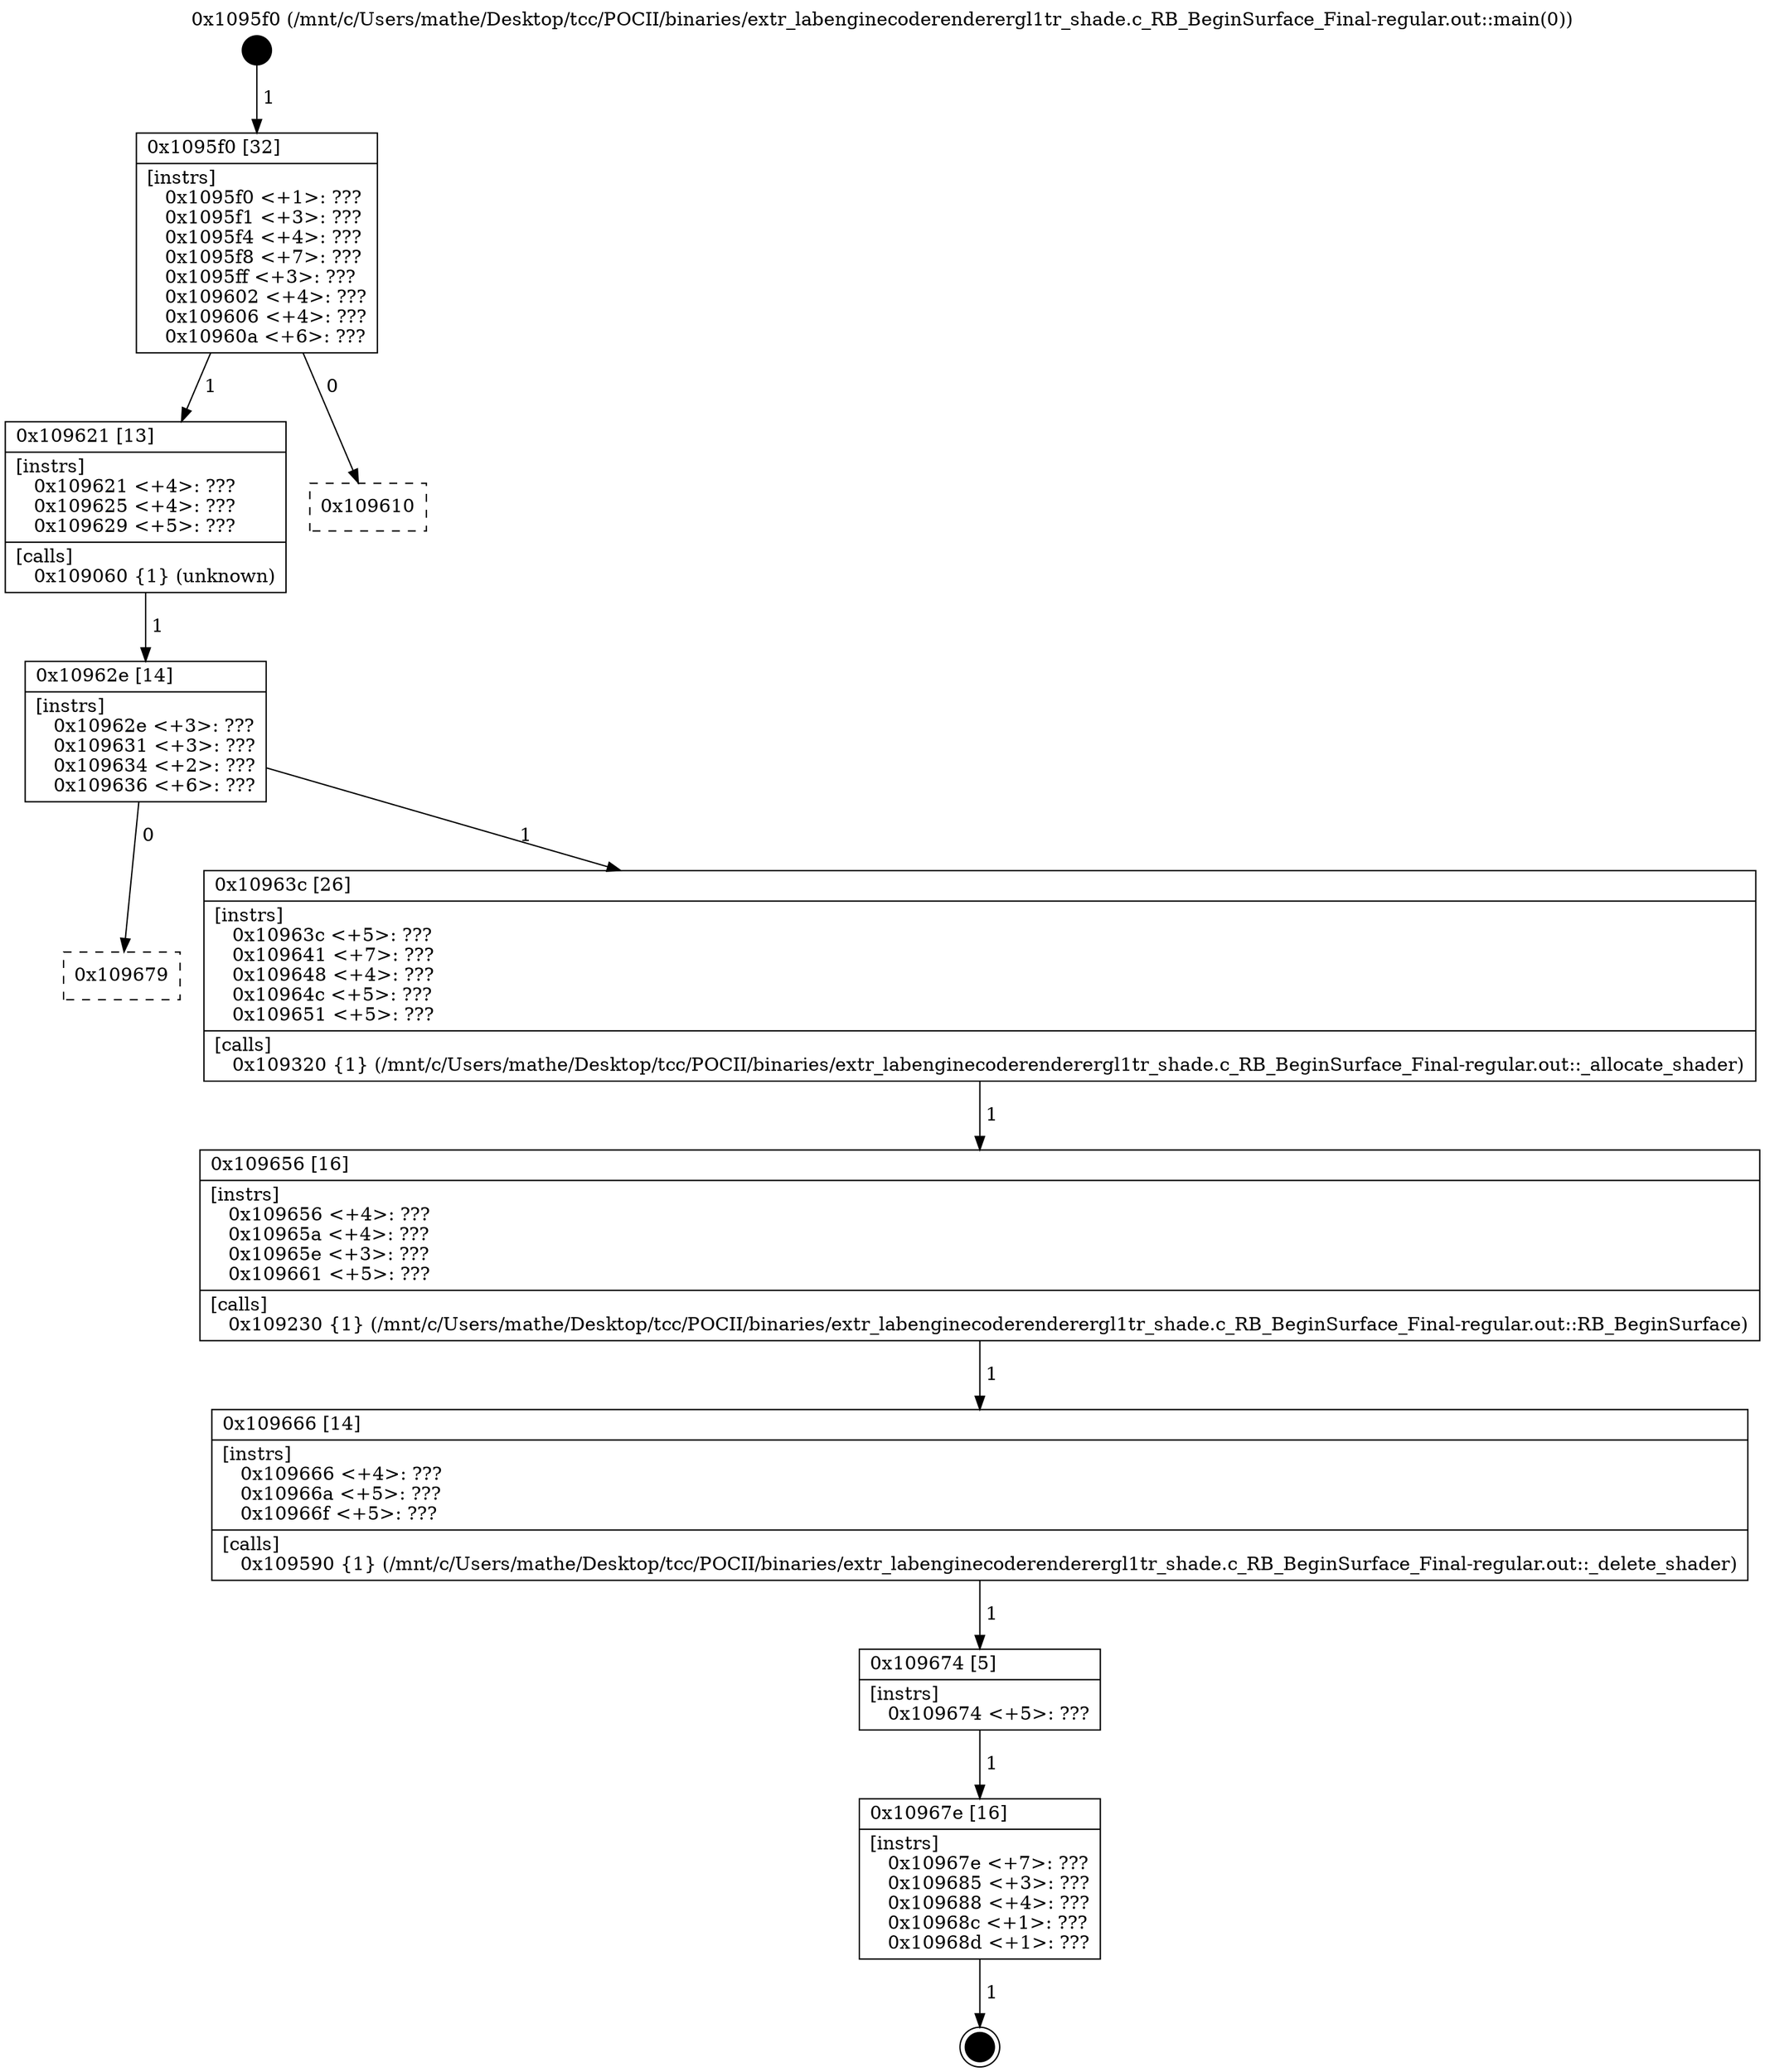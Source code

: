 digraph "0x1095f0" {
  label = "0x1095f0 (/mnt/c/Users/mathe/Desktop/tcc/POCII/binaries/extr_labenginecoderenderergl1tr_shade.c_RB_BeginSurface_Final-regular.out::main(0))"
  labelloc = "t"
  node[shape=record]

  Entry [label="",width=0.3,height=0.3,shape=circle,fillcolor=black,style=filled]
  "0x1095f0" [label="{
     0x1095f0 [32]\l
     | [instrs]\l
     &nbsp;&nbsp;0x1095f0 \<+1\>: ???\l
     &nbsp;&nbsp;0x1095f1 \<+3\>: ???\l
     &nbsp;&nbsp;0x1095f4 \<+4\>: ???\l
     &nbsp;&nbsp;0x1095f8 \<+7\>: ???\l
     &nbsp;&nbsp;0x1095ff \<+3\>: ???\l
     &nbsp;&nbsp;0x109602 \<+4\>: ???\l
     &nbsp;&nbsp;0x109606 \<+4\>: ???\l
     &nbsp;&nbsp;0x10960a \<+6\>: ???\l
  }"]
  "0x109621" [label="{
     0x109621 [13]\l
     | [instrs]\l
     &nbsp;&nbsp;0x109621 \<+4\>: ???\l
     &nbsp;&nbsp;0x109625 \<+4\>: ???\l
     &nbsp;&nbsp;0x109629 \<+5\>: ???\l
     | [calls]\l
     &nbsp;&nbsp;0x109060 \{1\} (unknown)\l
  }"]
  "0x109610" [label="{
     0x109610\l
  }", style=dashed]
  "0x10962e" [label="{
     0x10962e [14]\l
     | [instrs]\l
     &nbsp;&nbsp;0x10962e \<+3\>: ???\l
     &nbsp;&nbsp;0x109631 \<+3\>: ???\l
     &nbsp;&nbsp;0x109634 \<+2\>: ???\l
     &nbsp;&nbsp;0x109636 \<+6\>: ???\l
  }"]
  "0x109679" [label="{
     0x109679\l
  }", style=dashed]
  "0x10963c" [label="{
     0x10963c [26]\l
     | [instrs]\l
     &nbsp;&nbsp;0x10963c \<+5\>: ???\l
     &nbsp;&nbsp;0x109641 \<+7\>: ???\l
     &nbsp;&nbsp;0x109648 \<+4\>: ???\l
     &nbsp;&nbsp;0x10964c \<+5\>: ???\l
     &nbsp;&nbsp;0x109651 \<+5\>: ???\l
     | [calls]\l
     &nbsp;&nbsp;0x109320 \{1\} (/mnt/c/Users/mathe/Desktop/tcc/POCII/binaries/extr_labenginecoderenderergl1tr_shade.c_RB_BeginSurface_Final-regular.out::_allocate_shader)\l
  }"]
  Exit [label="",width=0.3,height=0.3,shape=circle,fillcolor=black,style=filled,peripheries=2]
  "0x109656" [label="{
     0x109656 [16]\l
     | [instrs]\l
     &nbsp;&nbsp;0x109656 \<+4\>: ???\l
     &nbsp;&nbsp;0x10965a \<+4\>: ???\l
     &nbsp;&nbsp;0x10965e \<+3\>: ???\l
     &nbsp;&nbsp;0x109661 \<+5\>: ???\l
     | [calls]\l
     &nbsp;&nbsp;0x109230 \{1\} (/mnt/c/Users/mathe/Desktop/tcc/POCII/binaries/extr_labenginecoderenderergl1tr_shade.c_RB_BeginSurface_Final-regular.out::RB_BeginSurface)\l
  }"]
  "0x109666" [label="{
     0x109666 [14]\l
     | [instrs]\l
     &nbsp;&nbsp;0x109666 \<+4\>: ???\l
     &nbsp;&nbsp;0x10966a \<+5\>: ???\l
     &nbsp;&nbsp;0x10966f \<+5\>: ???\l
     | [calls]\l
     &nbsp;&nbsp;0x109590 \{1\} (/mnt/c/Users/mathe/Desktop/tcc/POCII/binaries/extr_labenginecoderenderergl1tr_shade.c_RB_BeginSurface_Final-regular.out::_delete_shader)\l
  }"]
  "0x109674" [label="{
     0x109674 [5]\l
     | [instrs]\l
     &nbsp;&nbsp;0x109674 \<+5\>: ???\l
  }"]
  "0x10967e" [label="{
     0x10967e [16]\l
     | [instrs]\l
     &nbsp;&nbsp;0x10967e \<+7\>: ???\l
     &nbsp;&nbsp;0x109685 \<+3\>: ???\l
     &nbsp;&nbsp;0x109688 \<+4\>: ???\l
     &nbsp;&nbsp;0x10968c \<+1\>: ???\l
     &nbsp;&nbsp;0x10968d \<+1\>: ???\l
  }"]
  Entry -> "0x1095f0" [label=" 1"]
  "0x1095f0" -> "0x109621" [label=" 1"]
  "0x1095f0" -> "0x109610" [label=" 0"]
  "0x109621" -> "0x10962e" [label=" 1"]
  "0x10962e" -> "0x109679" [label=" 0"]
  "0x10962e" -> "0x10963c" [label=" 1"]
  "0x10967e" -> Exit [label=" 1"]
  "0x10963c" -> "0x109656" [label=" 1"]
  "0x109656" -> "0x109666" [label=" 1"]
  "0x109666" -> "0x109674" [label=" 1"]
  "0x109674" -> "0x10967e" [label=" 1"]
}
